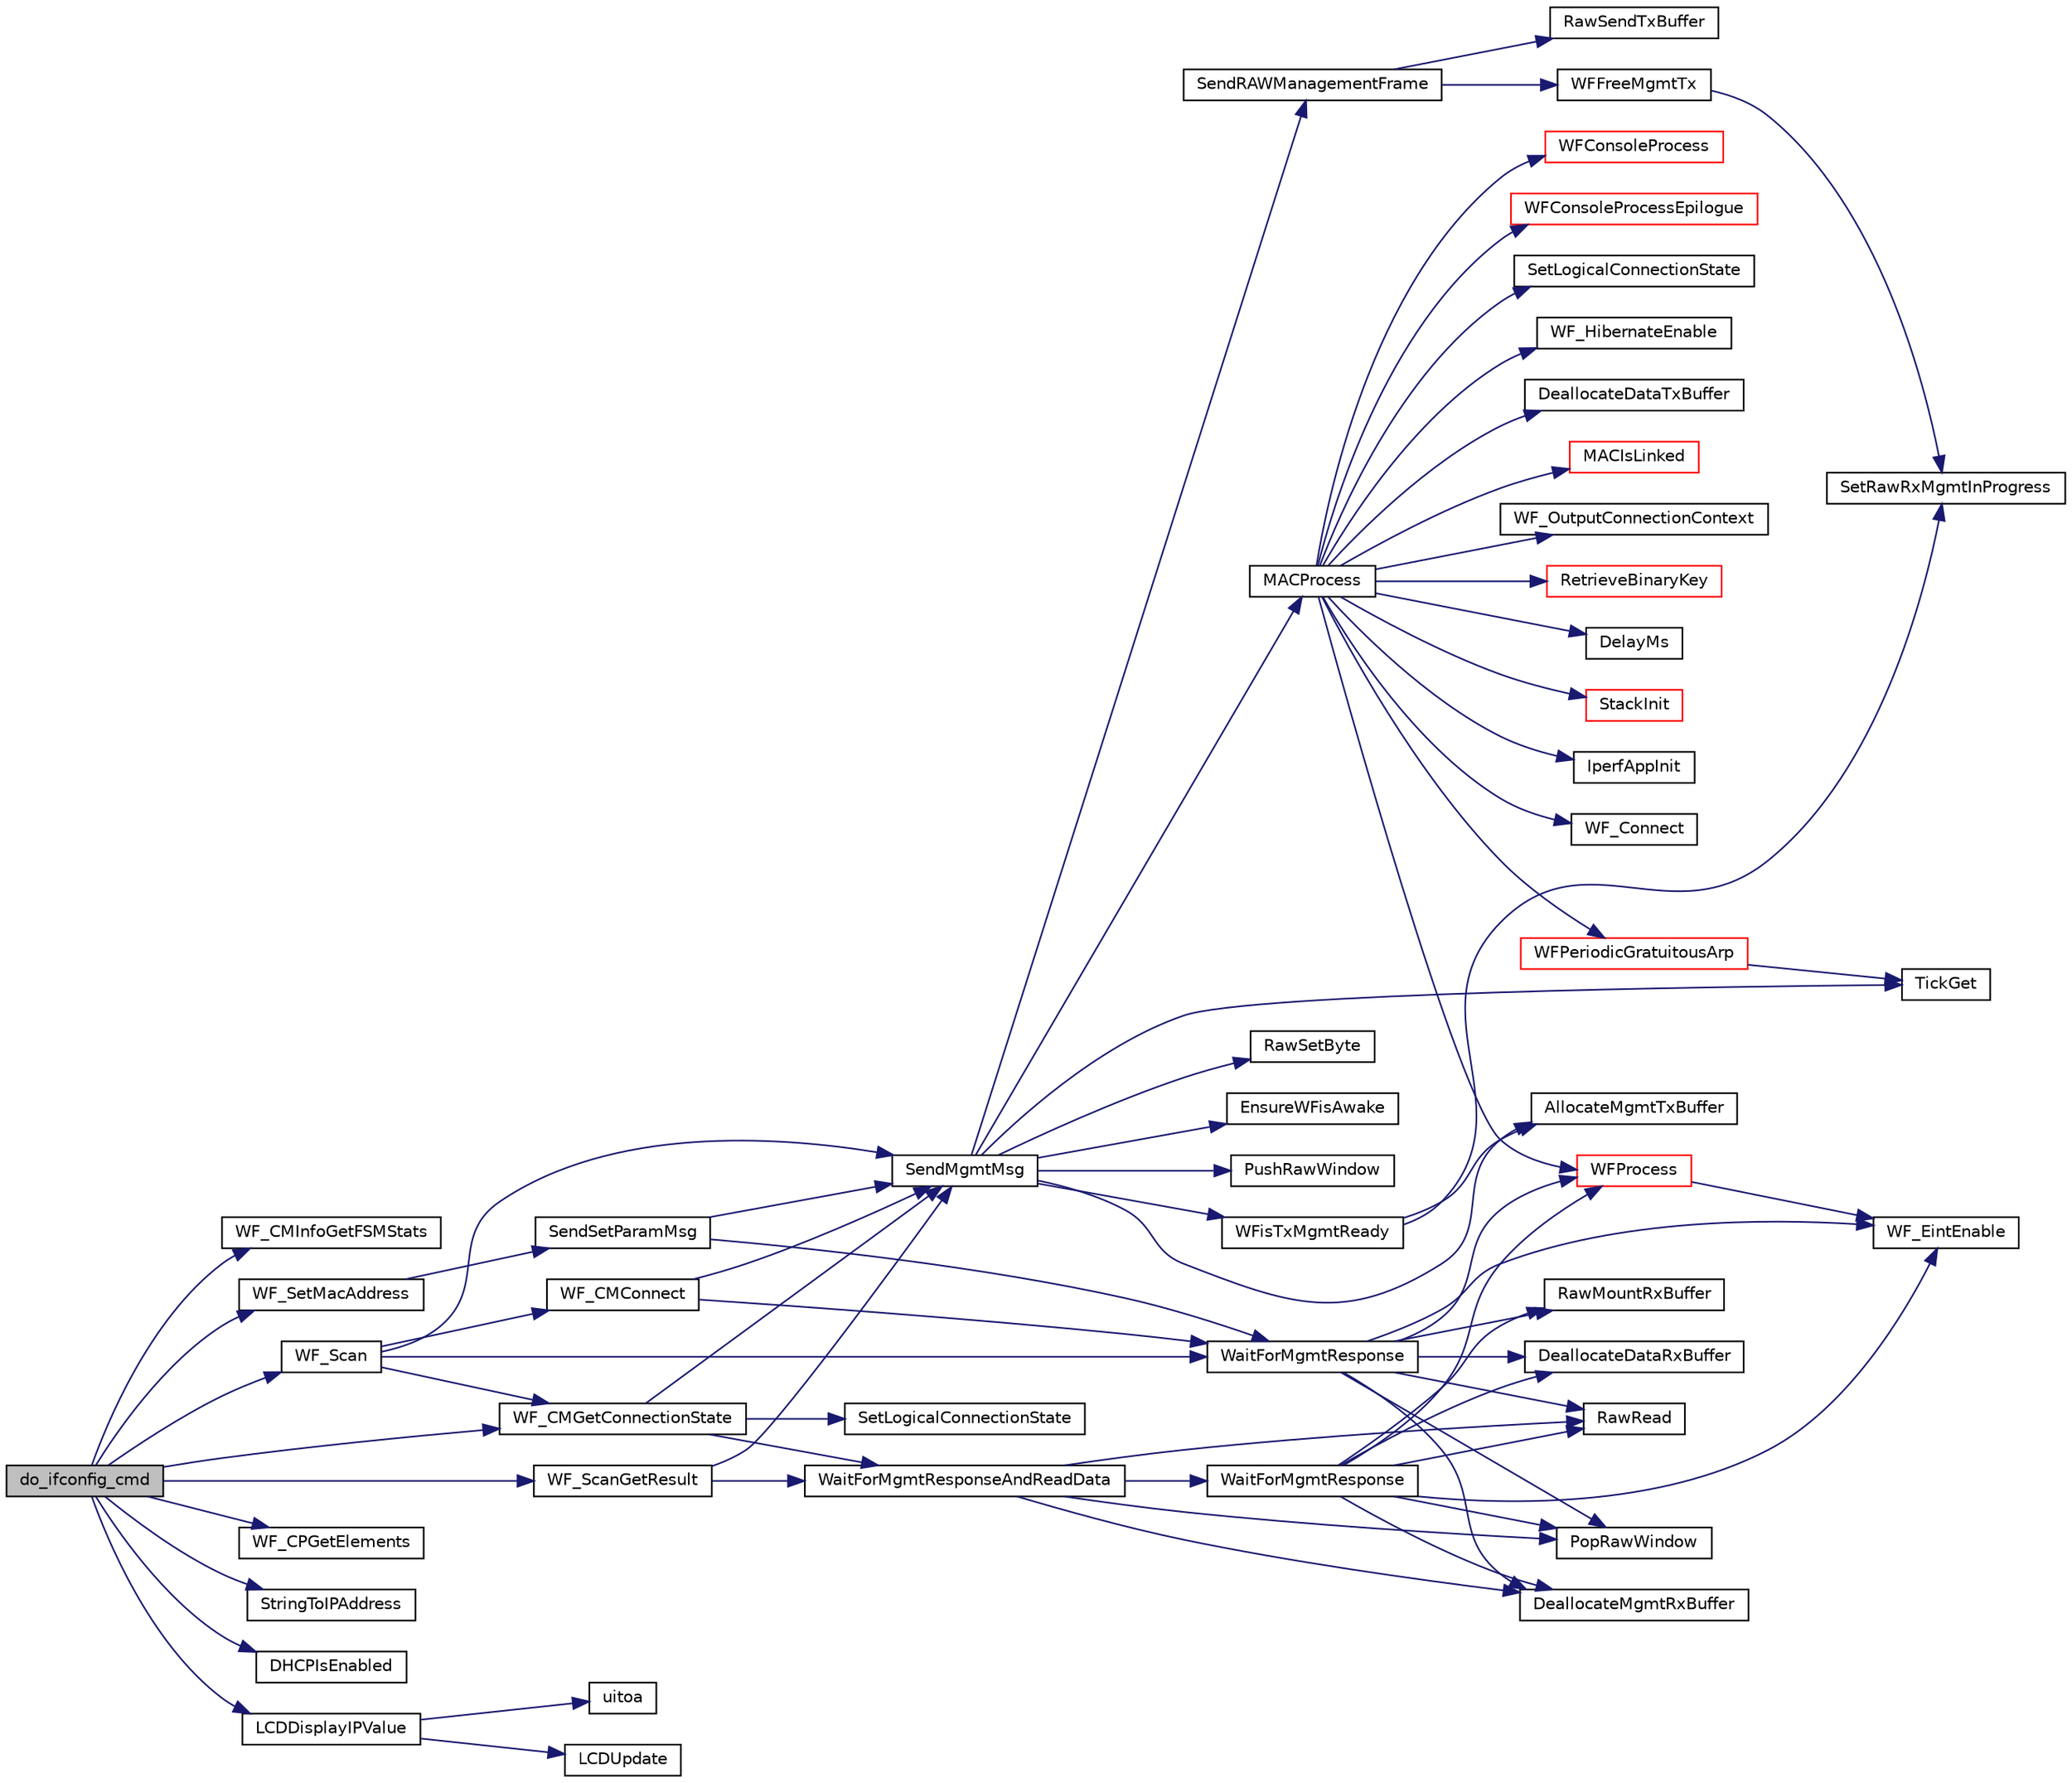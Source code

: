 digraph "do_ifconfig_cmd"
{
  edge [fontname="Helvetica",fontsize="10",labelfontname="Helvetica",labelfontsize="10"];
  node [fontname="Helvetica",fontsize="10",shape=record];
  rankdir="LR";
  Node1 [label="do_ifconfig_cmd",height=0.2,width=0.4,color="black", fillcolor="grey75", style="filled", fontcolor="black"];
  Node1 -> Node2 [color="midnightblue",fontsize="10",style="solid",fontname="Helvetica"];
  Node2 [label="WF_CMInfoGetFSMStats",height=0.2,width=0.4,color="black", fillcolor="white", style="filled",URL="$_w_f_api_8h.html#aef84111bc2ecb45261caf173e3be8614"];
  Node1 -> Node3 [color="midnightblue",fontsize="10",style="solid",fontname="Helvetica"];
  Node3 [label="WF_Scan",height=0.2,width=0.4,color="black", fillcolor="white", style="filled",URL="$_w_f_api_8h.html#abd0fe14d2253058101dcd2ce96dbdabc"];
  Node3 -> Node4 [color="midnightblue",fontsize="10",style="solid",fontname="Helvetica"];
  Node4 [label="WF_CMGetConnectionState",height=0.2,width=0.4,color="black", fillcolor="white", style="filled",URL="$_w_f_api_8h.html#af9168ceb5f21cc083687902ce936fd6a"];
  Node4 -> Node5 [color="midnightblue",fontsize="10",style="solid",fontname="Helvetica"];
  Node5 [label="SendMgmtMsg",height=0.2,width=0.4,color="black", fillcolor="white", style="filled",URL="$_w_f_mgmt_msg_8h.html#a7a2761b3bd45a00435d7ea3ec7dec75d"];
  Node5 -> Node6 [color="midnightblue",fontsize="10",style="solid",fontname="Helvetica"];
  Node6 [label="EnsureWFisAwake",height=0.2,width=0.4,color="black", fillcolor="white", style="filled",URL="$_w_f_driver_prv_8h.html#a967067df584a596445a8bc793df7933e"];
  Node5 -> Node7 [color="midnightblue",fontsize="10",style="solid",fontname="Helvetica"];
  Node7 [label="PushRawWindow",height=0.2,width=0.4,color="black", fillcolor="white", style="filled",URL="$_w_f_raw_8h.html#a8049404d577b086ace237d9aa6fd882e"];
  Node5 -> Node8 [color="midnightblue",fontsize="10",style="solid",fontname="Helvetica"];
  Node8 [label="TickGet",height=0.2,width=0.4,color="black", fillcolor="white", style="filled",URL="$_tick_8h.html#a035d1d3f8afdca7abedf588ee1b20af0"];
  Node5 -> Node9 [color="midnightblue",fontsize="10",style="solid",fontname="Helvetica"];
  Node9 [label="WFisTxMgmtReady",height=0.2,width=0.4,color="black", fillcolor="white", style="filled",URL="$_w_f_mgmt_msg_8h.html#a746e911a5715ea95de63462d6397c188"];
  Node9 -> Node10 [color="midnightblue",fontsize="10",style="solid",fontname="Helvetica"];
  Node10 [label="AllocateMgmtTxBuffer",height=0.2,width=0.4,color="black", fillcolor="white", style="filled",URL="$_w_f_raw_8h.html#ae9024b5547d799ae34eeddc7641c3a57"];
  Node9 -> Node11 [color="midnightblue",fontsize="10",style="solid",fontname="Helvetica"];
  Node11 [label="SetRawRxMgmtInProgress",height=0.2,width=0.4,color="black", fillcolor="white", style="filled",URL="$_w_f_mac_8c.html#a6539d1b42f7a5873ebfe9486e8ec961b"];
  Node5 -> Node12 [color="midnightblue",fontsize="10",style="solid",fontname="Helvetica"];
  Node12 [label="MACProcess",height=0.2,width=0.4,color="black", fillcolor="white", style="filled",URL="$_m_a_c_8h.html#a74c4ae494d118879a5d3798a74c3b905"];
  Node12 -> Node13 [color="midnightblue",fontsize="10",style="solid",fontname="Helvetica"];
  Node13 [label="WFProcess",height=0.2,width=0.4,color="red", fillcolor="white", style="filled",URL="$_w_f_api_8h.html#ab40c33ce57709d716eea07a0a76b16dd"];
  Node13 -> Node14 [color="midnightblue",fontsize="10",style="solid",fontname="Helvetica"];
  Node14 [label="WF_EintEnable",height=0.2,width=0.4,color="black", fillcolor="white", style="filled",URL="$_w_f_api_8h.html#a939bc519999b13755ac6af4911d8fffb"];
  Node12 -> Node15 [color="midnightblue",fontsize="10",style="solid",fontname="Helvetica"];
  Node15 [label="DelayMs",height=0.2,width=0.4,color="black", fillcolor="white", style="filled",URL="$_time_delay_8c.html#ac0fb282a454001ee1813601dbb9f1bed"];
  Node12 -> Node16 [color="midnightblue",fontsize="10",style="solid",fontname="Helvetica"];
  Node16 [label="StackInit",height=0.2,width=0.4,color="red", fillcolor="white", style="filled",URL="$_stack_tsk_8h.html#af71915a2bb239ba8607e939c5943eb59"];
  Node12 -> Node17 [color="midnightblue",fontsize="10",style="solid",fontname="Helvetica"];
  Node17 [label="IperfAppInit",height=0.2,width=0.4,color="black", fillcolor="white", style="filled",URL="$_w_f_init_8c.html#a38aa9b3b13b9e93302e6401bf09bed4b"];
  Node12 -> Node18 [color="midnightblue",fontsize="10",style="solid",fontname="Helvetica"];
  Node18 [label="WF_Connect",height=0.2,width=0.4,color="black", fillcolor="white", style="filled",URL="$_w_f_mac_8c.html#a112a0c7a8a37f72cab76a6fcd3f4a4e1"];
  Node12 -> Node19 [color="midnightblue",fontsize="10",style="solid",fontname="Helvetica"];
  Node19 [label="WFConsoleProcess",height=0.2,width=0.4,color="red", fillcolor="white", style="filled",URL="$_w_f_console_8h.html#a08bebeac07c49ec2d103d7eda5841a4b"];
  Node12 -> Node20 [color="midnightblue",fontsize="10",style="solid",fontname="Helvetica"];
  Node20 [label="WFConsoleProcessEpilogue",height=0.2,width=0.4,color="red", fillcolor="white", style="filled",URL="$_w_f_console_8h.html#a780a76e11294990a58b6c71c2f7948bd"];
  Node12 -> Node21 [color="midnightblue",fontsize="10",style="solid",fontname="Helvetica"];
  Node21 [label="SetLogicalConnectionState",height=0.2,width=0.4,color="black", fillcolor="white", style="filled",URL="$_w_f_driver_prv_8h.html#ae39f2dfabbf317721b95c85563aa02ab"];
  Node12 -> Node22 [color="midnightblue",fontsize="10",style="solid",fontname="Helvetica"];
  Node22 [label="WF_HibernateEnable",height=0.2,width=0.4,color="black", fillcolor="white", style="filled",URL="$_w_f_api_8h.html#af5cd4475b565b7846c3d27dd65b97d46"];
  Node12 -> Node23 [color="midnightblue",fontsize="10",style="solid",fontname="Helvetica"];
  Node23 [label="DeallocateDataTxBuffer",height=0.2,width=0.4,color="black", fillcolor="white", style="filled",URL="$_w_f_raw_8h.html#a270fb0e2bd37af95849fe1123203bef5"];
  Node12 -> Node24 [color="midnightblue",fontsize="10",style="solid",fontname="Helvetica"];
  Node24 [label="WFPeriodicGratuitousArp",height=0.2,width=0.4,color="red", fillcolor="white", style="filled",URL="$_w_f_mac_8c.html#a1570c09fc866aec85a413c831e292fda"];
  Node24 -> Node8 [color="midnightblue",fontsize="10",style="solid",fontname="Helvetica"];
  Node12 -> Node25 [color="midnightblue",fontsize="10",style="solid",fontname="Helvetica"];
  Node25 [label="MACIsLinked",height=0.2,width=0.4,color="red", fillcolor="white", style="filled",URL="$_w_f_mac__24_g_8c.html#a0b700fbc3ad2a6c7c389026bfd38e0f1"];
  Node12 -> Node26 [color="midnightblue",fontsize="10",style="solid",fontname="Helvetica"];
  Node26 [label="WF_OutputConnectionContext",height=0.2,width=0.4,color="black", fillcolor="white", style="filled",URL="$_w_f_mac__24_g_8c.html#acc1c001c9f03fdf84e96825635f466f4"];
  Node12 -> Node27 [color="midnightblue",fontsize="10",style="solid",fontname="Helvetica"];
  Node27 [label="RetrieveBinaryKey",height=0.2,width=0.4,color="red", fillcolor="white", style="filled",URL="$_w_f_mac__24_g_8c.html#a7fb5adc7bc64ab3c4663821580ca90b4"];
  Node5 -> Node28 [color="midnightblue",fontsize="10",style="solid",fontname="Helvetica"];
  Node28 [label="RawSetByte",height=0.2,width=0.4,color="black", fillcolor="white", style="filled",URL="$_w_f_raw_8h.html#a080df0a533459a28bfccb89781df5e3a"];
  Node5 -> Node29 [color="midnightblue",fontsize="10",style="solid",fontname="Helvetica"];
  Node29 [label="SendRAWManagementFrame",height=0.2,width=0.4,color="black", fillcolor="white", style="filled",URL="$_w_f_mgmt_msg_8h.html#adf3fd3449cb04ccdc635af8befe14e56"];
  Node29 -> Node30 [color="midnightblue",fontsize="10",style="solid",fontname="Helvetica"];
  Node30 [label="RawSendTxBuffer",height=0.2,width=0.4,color="black", fillcolor="white", style="filled",URL="$_w_f_raw_8h.html#a16c4aa8238b4dec33fe41a8e09674112"];
  Node29 -> Node31 [color="midnightblue",fontsize="10",style="solid",fontname="Helvetica"];
  Node31 [label="WFFreeMgmtTx",height=0.2,width=0.4,color="black", fillcolor="white", style="filled",URL="$_w_f_mac_8c.html#a2636efe10ae51328a2b96d21501bdc51"];
  Node31 -> Node11 [color="midnightblue",fontsize="10",style="solid",fontname="Helvetica"];
  Node5 -> Node10 [color="midnightblue",fontsize="10",style="solid",fontname="Helvetica"];
  Node4 -> Node32 [color="midnightblue",fontsize="10",style="solid",fontname="Helvetica"];
  Node32 [label="WaitForMgmtResponseAndReadData",height=0.2,width=0.4,color="black", fillcolor="white", style="filled",URL="$_w_f_mgmt_msg_8h.html#ae72046bc4f3b88d6c6357af96164fa3b"];
  Node32 -> Node33 [color="midnightblue",fontsize="10",style="solid",fontname="Helvetica"];
  Node33 [label="WaitForMgmtResponse",height=0.2,width=0.4,color="black", fillcolor="white", style="filled",URL="$_w_f_mgmt_msg_8c.html#a55e056cb81b89b6d74963951bcfdf5ae"];
  Node33 -> Node13 [color="midnightblue",fontsize="10",style="solid",fontname="Helvetica"];
  Node33 -> Node34 [color="midnightblue",fontsize="10",style="solid",fontname="Helvetica"];
  Node34 [label="RawMountRxBuffer",height=0.2,width=0.4,color="black", fillcolor="white", style="filled",URL="$_w_f_raw_8h.html#abad9b6e42aa974dc86e7dd842911e2c5"];
  Node33 -> Node35 [color="midnightblue",fontsize="10",style="solid",fontname="Helvetica"];
  Node35 [label="DeallocateDataRxBuffer",height=0.2,width=0.4,color="black", fillcolor="white", style="filled",URL="$_w_f_raw_8h.html#a61c8aa69bc80ab5110a6b84d50bacced"];
  Node33 -> Node14 [color="midnightblue",fontsize="10",style="solid",fontname="Helvetica"];
  Node33 -> Node36 [color="midnightblue",fontsize="10",style="solid",fontname="Helvetica"];
  Node36 [label="RawRead",height=0.2,width=0.4,color="black", fillcolor="white", style="filled",URL="$_w_f_raw_8h.html#a80553d24a57673724467c812b2a00d7b"];
  Node33 -> Node37 [color="midnightblue",fontsize="10",style="solid",fontname="Helvetica"];
  Node37 [label="DeallocateMgmtRxBuffer",height=0.2,width=0.4,color="black", fillcolor="white", style="filled",URL="$_w_f_raw_8h.html#a479447fe09e853821ff2f38755885164"];
  Node33 -> Node38 [color="midnightblue",fontsize="10",style="solid",fontname="Helvetica"];
  Node38 [label="PopRawWindow",height=0.2,width=0.4,color="black", fillcolor="white", style="filled",URL="$_w_f_raw_8h.html#ae50feb41702ee7a5f6ab679e87d364ba"];
  Node32 -> Node36 [color="midnightblue",fontsize="10",style="solid",fontname="Helvetica"];
  Node32 -> Node37 [color="midnightblue",fontsize="10",style="solid",fontname="Helvetica"];
  Node32 -> Node38 [color="midnightblue",fontsize="10",style="solid",fontname="Helvetica"];
  Node4 -> Node39 [color="midnightblue",fontsize="10",style="solid",fontname="Helvetica"];
  Node39 [label="SetLogicalConnectionState",height=0.2,width=0.4,color="black", fillcolor="white", style="filled",URL="$_w_f_connection_manager_8c.html#ae39f2dfabbf317721b95c85563aa02ab"];
  Node3 -> Node40 [color="midnightblue",fontsize="10",style="solid",fontname="Helvetica"];
  Node40 [label="WF_CMConnect",height=0.2,width=0.4,color="black", fillcolor="white", style="filled",URL="$_w_f_api_8h.html#a0b1411e1413a139812e8591c70e6f690"];
  Node40 -> Node5 [color="midnightblue",fontsize="10",style="solid",fontname="Helvetica"];
  Node40 -> Node41 [color="midnightblue",fontsize="10",style="solid",fontname="Helvetica"];
  Node41 [label="WaitForMgmtResponse",height=0.2,width=0.4,color="black", fillcolor="white", style="filled",URL="$_w_f_mgmt_msg_8h.html#a55e056cb81b89b6d74963951bcfdf5ae"];
  Node41 -> Node13 [color="midnightblue",fontsize="10",style="solid",fontname="Helvetica"];
  Node41 -> Node34 [color="midnightblue",fontsize="10",style="solid",fontname="Helvetica"];
  Node41 -> Node35 [color="midnightblue",fontsize="10",style="solid",fontname="Helvetica"];
  Node41 -> Node14 [color="midnightblue",fontsize="10",style="solid",fontname="Helvetica"];
  Node41 -> Node36 [color="midnightblue",fontsize="10",style="solid",fontname="Helvetica"];
  Node41 -> Node37 [color="midnightblue",fontsize="10",style="solid",fontname="Helvetica"];
  Node41 -> Node38 [color="midnightblue",fontsize="10",style="solid",fontname="Helvetica"];
  Node3 -> Node5 [color="midnightblue",fontsize="10",style="solid",fontname="Helvetica"];
  Node3 -> Node41 [color="midnightblue",fontsize="10",style="solid",fontname="Helvetica"];
  Node1 -> Node42 [color="midnightblue",fontsize="10",style="solid",fontname="Helvetica"];
  Node42 [label="WF_ScanGetResult",height=0.2,width=0.4,color="black", fillcolor="white", style="filled",URL="$_w_f_api_8h.html#a929ec53277442e432dfbb2ff9ed04260"];
  Node42 -> Node5 [color="midnightblue",fontsize="10",style="solid",fontname="Helvetica"];
  Node42 -> Node32 [color="midnightblue",fontsize="10",style="solid",fontname="Helvetica"];
  Node1 -> Node43 [color="midnightblue",fontsize="10",style="solid",fontname="Helvetica"];
  Node43 [label="WF_CPGetElements",height=0.2,width=0.4,color="black", fillcolor="white", style="filled",URL="$_w_f_api_8h.html#a08277c06d453ff63e2f02a0bb2301354"];
  Node1 -> Node44 [color="midnightblue",fontsize="10",style="solid",fontname="Helvetica"];
  Node44 [label="StringToIPAddress",height=0.2,width=0.4,color="black", fillcolor="white", style="filled",URL="$_helpers_8h.html#a63d18fd1e058bbb10a115a407393b619"];
  Node1 -> Node45 [color="midnightblue",fontsize="10",style="solid",fontname="Helvetica"];
  Node45 [label="DHCPIsEnabled",height=0.2,width=0.4,color="black", fillcolor="white", style="filled",URL="$_d_h_c_p_8h.html#a03dead771f2b0eb15e37c9281e354676"];
  Node1 -> Node46 [color="midnightblue",fontsize="10",style="solid",fontname="Helvetica"];
  Node46 [label="LCDDisplayIPValue",height=0.2,width=0.4,color="black", fillcolor="white", style="filled",URL="$_w_f_console_ifconfig_8c.html#ae97f31f56bda11f6df216bea88f9d76a"];
  Node46 -> Node47 [color="midnightblue",fontsize="10",style="solid",fontname="Helvetica"];
  Node47 [label="uitoa",height=0.2,width=0.4,color="black", fillcolor="white", style="filled",URL="$_helpers_8h.html#a5d4b74bdb9f65383826e4de1e829d19c"];
  Node46 -> Node48 [color="midnightblue",fontsize="10",style="solid",fontname="Helvetica"];
  Node48 [label="LCDUpdate",height=0.2,width=0.4,color="black", fillcolor="white", style="filled",URL="$_common_2_l_c_d_blocking_8c.html#a5cd499a980bf803c2d4a78f12365cd35"];
  Node1 -> Node4 [color="midnightblue",fontsize="10",style="solid",fontname="Helvetica"];
  Node1 -> Node49 [color="midnightblue",fontsize="10",style="solid",fontname="Helvetica"];
  Node49 [label="WF_SetMacAddress",height=0.2,width=0.4,color="black", fillcolor="white", style="filled",URL="$_w_f_api_8h.html#a645f26804c3466979e43b401efc8642d"];
  Node49 -> Node50 [color="midnightblue",fontsize="10",style="solid",fontname="Helvetica"];
  Node50 [label="SendSetParamMsg",height=0.2,width=0.4,color="black", fillcolor="white", style="filled",URL="$_w_f_param_msg_8c.html#aae563f30e5a74d61457a580a1ac55f35"];
  Node50 -> Node5 [color="midnightblue",fontsize="10",style="solid",fontname="Helvetica"];
  Node50 -> Node41 [color="midnightblue",fontsize="10",style="solid",fontname="Helvetica"];
}
